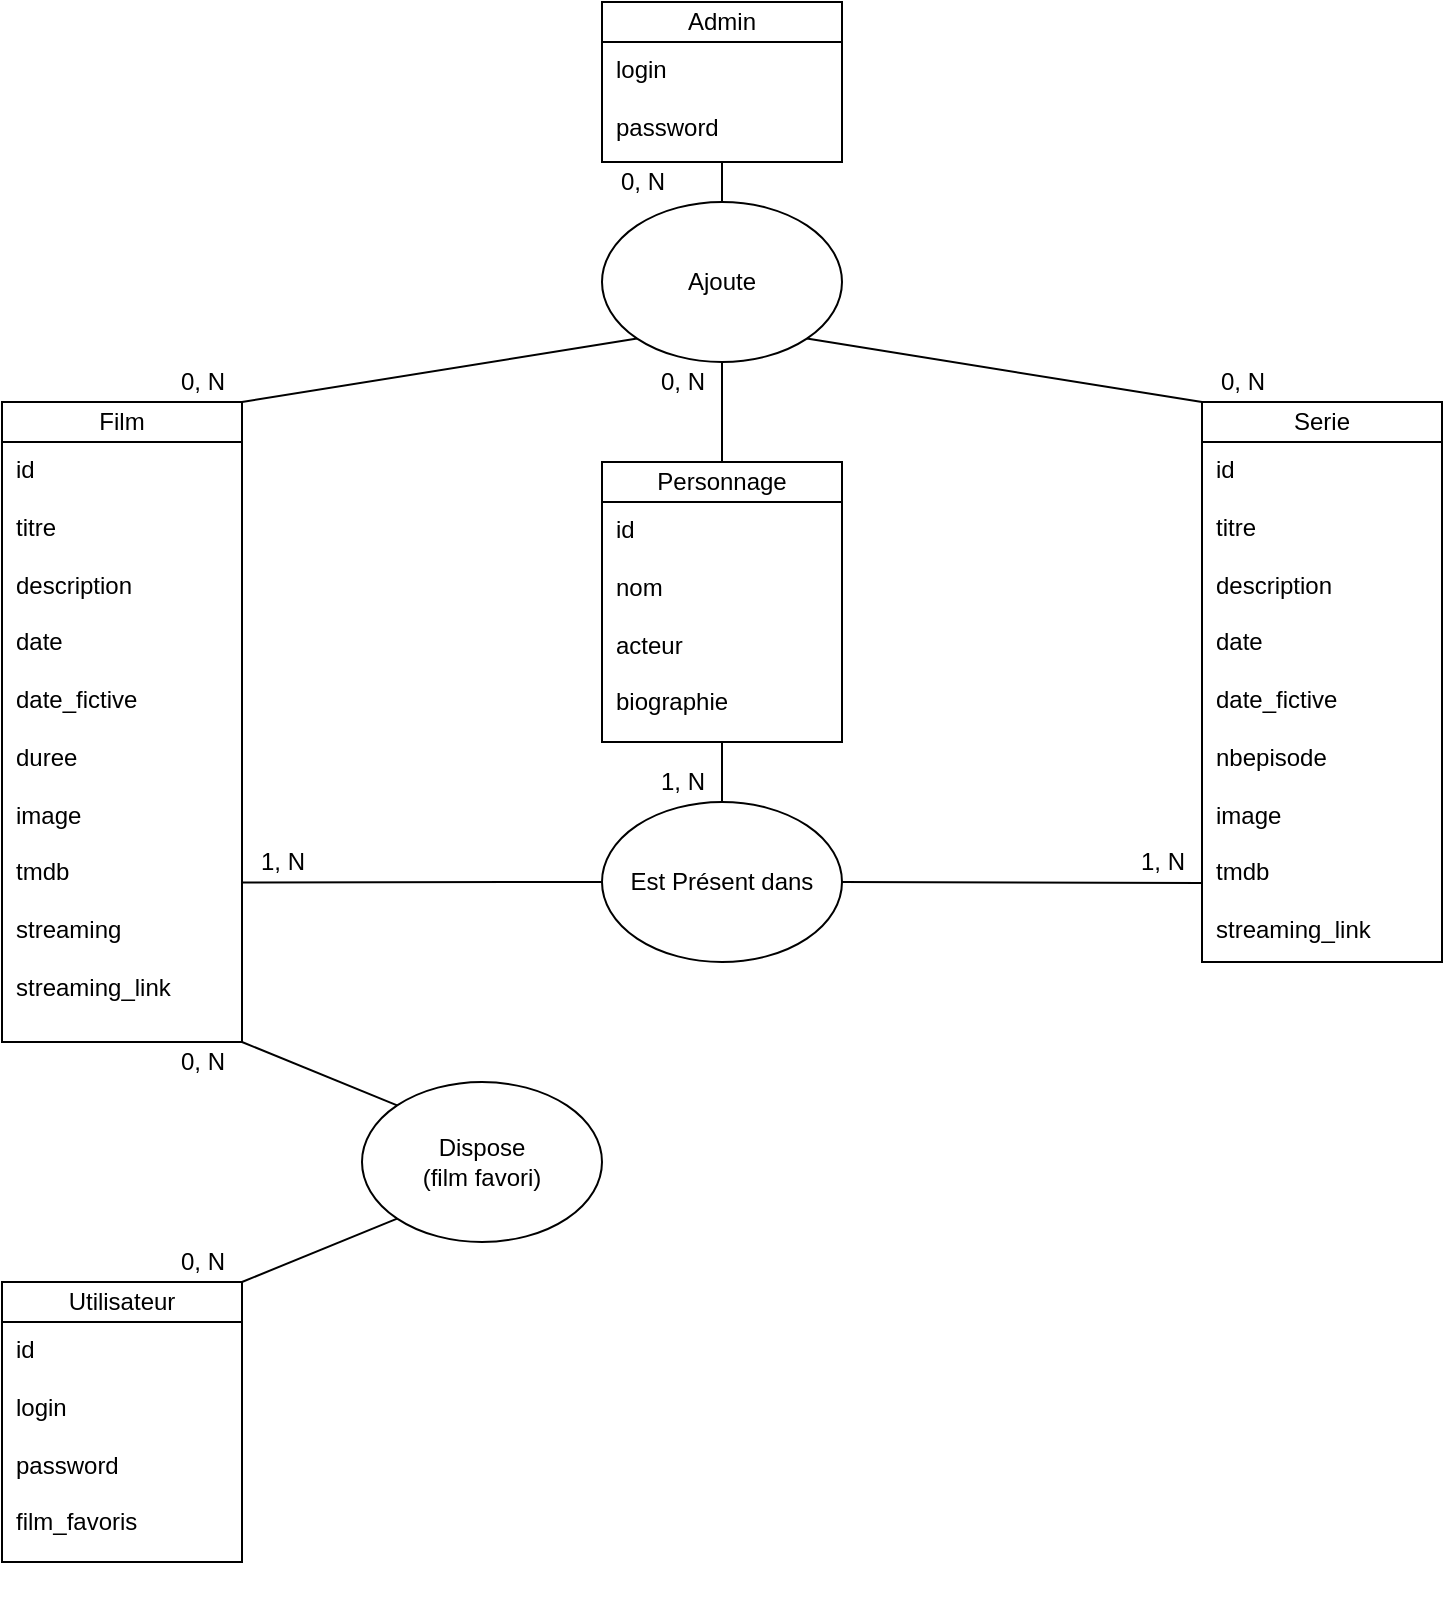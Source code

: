 <mxfile version="16.6.3" type="device"><diagram id="QQ4n48W_TCmdw6rtizqm" name="Page-1"><mxGraphModel dx="1497" dy="827" grid="1" gridSize="10" guides="1" tooltips="1" connect="1" arrows="1" fold="1" page="1" pageScale="1" pageWidth="827" pageHeight="1169" math="0" shadow="0"><root><mxCell id="0"/><mxCell id="1" parent="0"/><mxCell id="Jc9J_mln_ukelqVQUEho-7" value="" style="group" vertex="1" connectable="0" parent="1"><mxGeometry x="54" y="680" width="120" height="160" as="geometry"/></mxCell><mxCell id="Jc9J_mln_ukelqVQUEho-5" value="Utilisateur" style="rounded=0;whiteSpace=wrap;html=1;" vertex="1" parent="Jc9J_mln_ukelqVQUEho-7"><mxGeometry width="120" height="20" as="geometry"/></mxCell><mxCell id="Jc9J_mln_ukelqVQUEho-6" value="id&lt;br&gt;&lt;br&gt;login&lt;br&gt;&lt;br&gt;password&lt;br&gt;&lt;br&gt;film_favoris" style="rounded=0;whiteSpace=wrap;html=1;verticalAlign=top;align=left;spacingLeft=5;" vertex="1" parent="Jc9J_mln_ukelqVQUEho-7"><mxGeometry y="20" width="120" height="120" as="geometry"/></mxCell><mxCell id="Jc9J_mln_ukelqVQUEho-8" value="" style="group;labelBorderColor=none;rounded=1;glass=0;" vertex="1" connectable="0" parent="1"><mxGeometry x="54" y="240" width="120" height="320" as="geometry"/></mxCell><mxCell id="acNY1z7h9STQxn3KtR7x-2" value="Film" style="rounded=0;whiteSpace=wrap;html=1;" parent="Jc9J_mln_ukelqVQUEho-8" vertex="1"><mxGeometry width="120" height="20" as="geometry"/></mxCell><mxCell id="acNY1z7h9STQxn3KtR7x-3" value="id&lt;br&gt;&lt;br&gt;titre&lt;br&gt;&lt;br&gt;description&lt;br&gt;&lt;br&gt;date&lt;br&gt;&lt;br&gt;date_fictive&lt;br&gt;&lt;br&gt;duree&lt;br&gt;&lt;br&gt;image&lt;br&gt;&lt;br&gt;tmdb&lt;br&gt;&lt;br&gt;streaming&lt;br&gt;&lt;br&gt;streaming_link" style="rounded=0;whiteSpace=wrap;html=1;verticalAlign=top;align=left;spacingLeft=5;" parent="Jc9J_mln_ukelqVQUEho-8" vertex="1"><mxGeometry y="20" width="120" height="300" as="geometry"/></mxCell><mxCell id="Jc9J_mln_ukelqVQUEho-9" value="" style="group" vertex="1" connectable="0" parent="1"><mxGeometry x="654" y="240" width="120" height="280" as="geometry"/></mxCell><mxCell id="Jc9J_mln_ukelqVQUEho-1" value="Serie" style="rounded=0;whiteSpace=wrap;html=1;" vertex="1" parent="Jc9J_mln_ukelqVQUEho-9"><mxGeometry width="120" height="20" as="geometry"/></mxCell><mxCell id="Jc9J_mln_ukelqVQUEho-2" value="id&lt;br&gt;&lt;br&gt;titre&lt;br&gt;&lt;br&gt;description&lt;br&gt;&lt;br&gt;date&lt;br&gt;&lt;br&gt;date_fictive&lt;br&gt;&lt;br&gt;nbepisode&lt;br&gt;&lt;br&gt;image&lt;br&gt;&lt;br&gt;tmdb&lt;br&gt;&lt;br&gt;streaming_link" style="rounded=0;whiteSpace=wrap;html=1;verticalAlign=top;align=left;spacingLeft=5;" vertex="1" parent="Jc9J_mln_ukelqVQUEho-9"><mxGeometry y="20" width="120" height="260" as="geometry"/></mxCell><mxCell id="Jc9J_mln_ukelqVQUEho-10" value="" style="group" vertex="1" connectable="0" parent="1"><mxGeometry x="354" y="40" width="120" height="80" as="geometry"/></mxCell><mxCell id="Jc9J_mln_ukelqVQUEho-3" value="Admin" style="rounded=0;whiteSpace=wrap;html=1;" vertex="1" parent="Jc9J_mln_ukelqVQUEho-10"><mxGeometry width="120" height="20" as="geometry"/></mxCell><mxCell id="Jc9J_mln_ukelqVQUEho-4" value="login&lt;br&gt;&lt;br&gt;password&lt;br&gt;" style="rounded=0;whiteSpace=wrap;html=1;verticalAlign=top;align=left;spacingLeft=5;" vertex="1" parent="Jc9J_mln_ukelqVQUEho-10"><mxGeometry y="20" width="120" height="60" as="geometry"/></mxCell><mxCell id="Jc9J_mln_ukelqVQUEho-12" value="Dispose&lt;br&gt;(film favori)" style="ellipse;whiteSpace=wrap;html=1;" vertex="1" parent="1"><mxGeometry x="234" y="580" width="120" height="80" as="geometry"/></mxCell><mxCell id="Jc9J_mln_ukelqVQUEho-14" value="" style="endArrow=none;html=1;rounded=0;entryX=1;entryY=1;entryDx=0;entryDy=0;exitX=0;exitY=0;exitDx=0;exitDy=0;" edge="1" parent="1" source="Jc9J_mln_ukelqVQUEho-12" target="acNY1z7h9STQxn3KtR7x-3"><mxGeometry width="50" height="50" relative="1" as="geometry"><mxPoint x="404" y="630" as="sourcePoint"/><mxPoint x="454" y="580" as="targetPoint"/></mxGeometry></mxCell><mxCell id="Jc9J_mln_ukelqVQUEho-15" value="" style="endArrow=none;html=1;rounded=0;entryX=0;entryY=1;entryDx=0;entryDy=0;exitX=1;exitY=0;exitDx=0;exitDy=0;" edge="1" parent="1" source="Jc9J_mln_ukelqVQUEho-5" target="Jc9J_mln_ukelqVQUEho-12"><mxGeometry width="50" height="50" relative="1" as="geometry"><mxPoint x="404" y="630" as="sourcePoint"/><mxPoint x="454" y="580" as="targetPoint"/></mxGeometry></mxCell><mxCell id="Jc9J_mln_ukelqVQUEho-16" value="0, N" style="text;html=1;align=center;verticalAlign=middle;resizable=0;points=[];autosize=1;strokeColor=none;fillColor=none;" vertex="1" parent="1"><mxGeometry x="134" y="660" width="40" height="20" as="geometry"/></mxCell><mxCell id="Jc9J_mln_ukelqVQUEho-17" value="0, N" style="text;html=1;align=center;verticalAlign=middle;resizable=0;points=[];autosize=1;strokeColor=none;fillColor=none;" vertex="1" parent="1"><mxGeometry x="134" y="560" width="40" height="20" as="geometry"/></mxCell><mxCell id="Jc9J_mln_ukelqVQUEho-21" value="" style="group" vertex="1" connectable="0" parent="1"><mxGeometry x="354" y="280" width="120" height="320" as="geometry"/></mxCell><mxCell id="Jc9J_mln_ukelqVQUEho-30" value="1, N" style="text;html=1;align=center;verticalAlign=middle;resizable=0;points=[];autosize=1;strokeColor=none;fillColor=none;" vertex="1" parent="Jc9J_mln_ukelqVQUEho-21"><mxGeometry x="20" y="140" width="40" height="20" as="geometry"/></mxCell><mxCell id="Jc9J_mln_ukelqVQUEho-24" value="Est Présent dans" style="ellipse;whiteSpace=wrap;html=1;" vertex="1" parent="Jc9J_mln_ukelqVQUEho-21"><mxGeometry y="160" width="120" height="80" as="geometry"/></mxCell><mxCell id="Jc9J_mln_ukelqVQUEho-36" value="" style="endArrow=none;html=1;rounded=0;entryX=0.5;entryY=1;entryDx=0;entryDy=0;exitX=0.5;exitY=0;exitDx=0;exitDy=0;" edge="1" parent="Jc9J_mln_ukelqVQUEho-21" source="Jc9J_mln_ukelqVQUEho-24" target="Jc9J_mln_ukelqVQUEho-23"><mxGeometry width="50" height="50" relative="1" as="geometry"><mxPoint x="206" y="230" as="sourcePoint"/><mxPoint x="256" y="180" as="targetPoint"/></mxGeometry></mxCell><mxCell id="Jc9J_mln_ukelqVQUEho-47" value="" style="group" vertex="1" connectable="0" parent="Jc9J_mln_ukelqVQUEho-21"><mxGeometry y="-10" width="120" height="140" as="geometry"/></mxCell><mxCell id="Jc9J_mln_ukelqVQUEho-22" value="Personnage" style="rounded=0;whiteSpace=wrap;html=1;" vertex="1" parent="Jc9J_mln_ukelqVQUEho-47"><mxGeometry width="120" height="20" as="geometry"/></mxCell><mxCell id="Jc9J_mln_ukelqVQUEho-23" value="id&lt;br&gt;&lt;br&gt;nom&lt;br&gt;&lt;br&gt;acteur&lt;br&gt;&lt;br&gt;biographie&lt;br&gt;&lt;br&gt;" style="rounded=0;whiteSpace=wrap;html=1;verticalAlign=top;align=left;spacingLeft=5;" vertex="1" parent="Jc9J_mln_ukelqVQUEho-47"><mxGeometry y="20" width="120" height="120" as="geometry"/></mxCell><mxCell id="Jc9J_mln_ukelqVQUEho-26" value="" style="endArrow=none;html=1;rounded=0;entryX=0;entryY=0.5;entryDx=0;entryDy=0;exitX=0.998;exitY=0.734;exitDx=0;exitDy=0;exitPerimeter=0;" edge="1" parent="1" source="acNY1z7h9STQxn3KtR7x-3" target="Jc9J_mln_ukelqVQUEho-24"><mxGeometry width="50" height="50" relative="1" as="geometry"><mxPoint x="574" y="580" as="sourcePoint"/><mxPoint x="624" y="530" as="targetPoint"/></mxGeometry></mxCell><mxCell id="Jc9J_mln_ukelqVQUEho-29" value="" style="endArrow=none;html=1;rounded=0;exitX=1;exitY=0.5;exitDx=0;exitDy=0;entryX=-0.004;entryY=0.848;entryDx=0;entryDy=0;entryPerimeter=0;" edge="1" parent="1" source="Jc9J_mln_ukelqVQUEho-24" target="Jc9J_mln_ukelqVQUEho-2"><mxGeometry width="50" height="50" relative="1" as="geometry"><mxPoint x="614.0" y="440" as="sourcePoint"/><mxPoint x="654" y="440" as="targetPoint"/></mxGeometry></mxCell><mxCell id="Jc9J_mln_ukelqVQUEho-31" value="1, N" style="text;html=1;align=center;verticalAlign=middle;resizable=0;points=[];autosize=1;strokeColor=none;fillColor=none;" vertex="1" parent="1"><mxGeometry x="174" y="460" width="40" height="20" as="geometry"/></mxCell><mxCell id="Jc9J_mln_ukelqVQUEho-33" value="1, N" style="text;html=1;align=center;verticalAlign=middle;resizable=0;points=[];autosize=1;strokeColor=none;fillColor=none;" vertex="1" parent="1"><mxGeometry x="614" y="460" width="40" height="20" as="geometry"/></mxCell><mxCell id="Jc9J_mln_ukelqVQUEho-38" value="Ajoute" style="ellipse;whiteSpace=wrap;html=1;rounded=0;glass=0;labelBorderColor=none;" vertex="1" parent="1"><mxGeometry x="354" y="140" width="120" height="80" as="geometry"/></mxCell><mxCell id="Jc9J_mln_ukelqVQUEho-39" value="" style="endArrow=none;html=1;rounded=0;entryX=0.5;entryY=1;entryDx=0;entryDy=0;exitX=0.5;exitY=0;exitDx=0;exitDy=0;" edge="1" parent="1" source="Jc9J_mln_ukelqVQUEho-38" target="Jc9J_mln_ukelqVQUEho-4"><mxGeometry width="50" height="50" relative="1" as="geometry"><mxPoint x="560" y="260" as="sourcePoint"/><mxPoint x="610" y="210" as="targetPoint"/></mxGeometry></mxCell><mxCell id="Jc9J_mln_ukelqVQUEho-40" value="" style="endArrow=none;html=1;rounded=0;entryX=0;entryY=1;entryDx=0;entryDy=0;exitX=1;exitY=0;exitDx=0;exitDy=0;" edge="1" parent="1" source="acNY1z7h9STQxn3KtR7x-2" target="Jc9J_mln_ukelqVQUEho-38"><mxGeometry width="50" height="50" relative="1" as="geometry"><mxPoint x="560" y="260" as="sourcePoint"/><mxPoint x="610" y="210" as="targetPoint"/></mxGeometry></mxCell><mxCell id="Jc9J_mln_ukelqVQUEho-41" value="" style="endArrow=none;html=1;rounded=0;entryX=0.5;entryY=1;entryDx=0;entryDy=0;exitX=0.5;exitY=0;exitDx=0;exitDy=0;" edge="1" parent="1" source="Jc9J_mln_ukelqVQUEho-22" target="Jc9J_mln_ukelqVQUEho-38"><mxGeometry width="50" height="50" relative="1" as="geometry"><mxPoint x="560" y="260" as="sourcePoint"/><mxPoint x="610" y="210" as="targetPoint"/></mxGeometry></mxCell><mxCell id="Jc9J_mln_ukelqVQUEho-42" value="" style="endArrow=none;html=1;rounded=0;entryX=1;entryY=1;entryDx=0;entryDy=0;exitX=0;exitY=0;exitDx=0;exitDy=0;" edge="1" parent="1" source="Jc9J_mln_ukelqVQUEho-1" target="Jc9J_mln_ukelqVQUEho-38"><mxGeometry width="50" height="50" relative="1" as="geometry"><mxPoint x="560" y="260" as="sourcePoint"/><mxPoint x="610" y="210" as="targetPoint"/></mxGeometry></mxCell><mxCell id="Jc9J_mln_ukelqVQUEho-43" value="0, N" style="text;html=1;align=center;verticalAlign=middle;resizable=0;points=[];autosize=1;strokeColor=none;fillColor=none;" vertex="1" parent="1"><mxGeometry x="354" y="120" width="40" height="20" as="geometry"/></mxCell><mxCell id="Jc9J_mln_ukelqVQUEho-44" value="0, N" style="text;html=1;align=center;verticalAlign=middle;resizable=0;points=[];autosize=1;strokeColor=none;fillColor=none;" vertex="1" parent="1"><mxGeometry x="134" y="220" width="40" height="20" as="geometry"/></mxCell><mxCell id="Jc9J_mln_ukelqVQUEho-45" value="0, N" style="text;html=1;align=center;verticalAlign=middle;resizable=0;points=[];autosize=1;strokeColor=none;fillColor=none;" vertex="1" parent="1"><mxGeometry x="374" y="220" width="40" height="20" as="geometry"/></mxCell><mxCell id="Jc9J_mln_ukelqVQUEho-46" value="0, N" style="text;html=1;align=center;verticalAlign=middle;resizable=0;points=[];autosize=1;strokeColor=none;fillColor=none;" vertex="1" parent="1"><mxGeometry x="654" y="220" width="40" height="20" as="geometry"/></mxCell></root></mxGraphModel></diagram></mxfile>